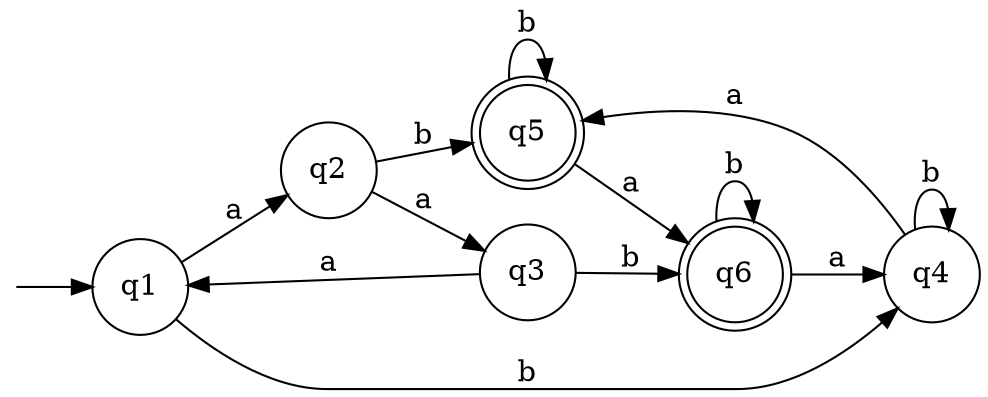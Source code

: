 digraph finite_state_machine {
    rankdir=LR;
    node [shape = point, color=white, fontcolor=white]; start;
    node [shape = doublecircle, color=black, fontcolor=black]; q5;
    node [shape = doublecircle, color=black, fontcolor=black]; q6;
    node [shape = circle]; q1;
    node [shape = circle]; q2;
    node [shape = circle]; q3;
    node [shape = circle]; q4;
    start -> q1 [ label = "" ];
      q1 -> q2 [ label = "a"];
      q2 -> q3 [ label = "a"];
      q3 -> q1 [ label = "a"];

      q1 -> q4 [ label = "b"];
      q2 -> q5 [ label = "b"];
      q3 -> q6 [ label = "b"];

      q4 -> q4 [ label = "b"];
      q5 -> q5 [ label = "b"];
      q6 -> q6 [ label = "b"];

      q6 -> q4 [ label = "a"];
      q4 -> q5 [ label = "a"];
      q5 -> q6 [ label = "a"];
}
